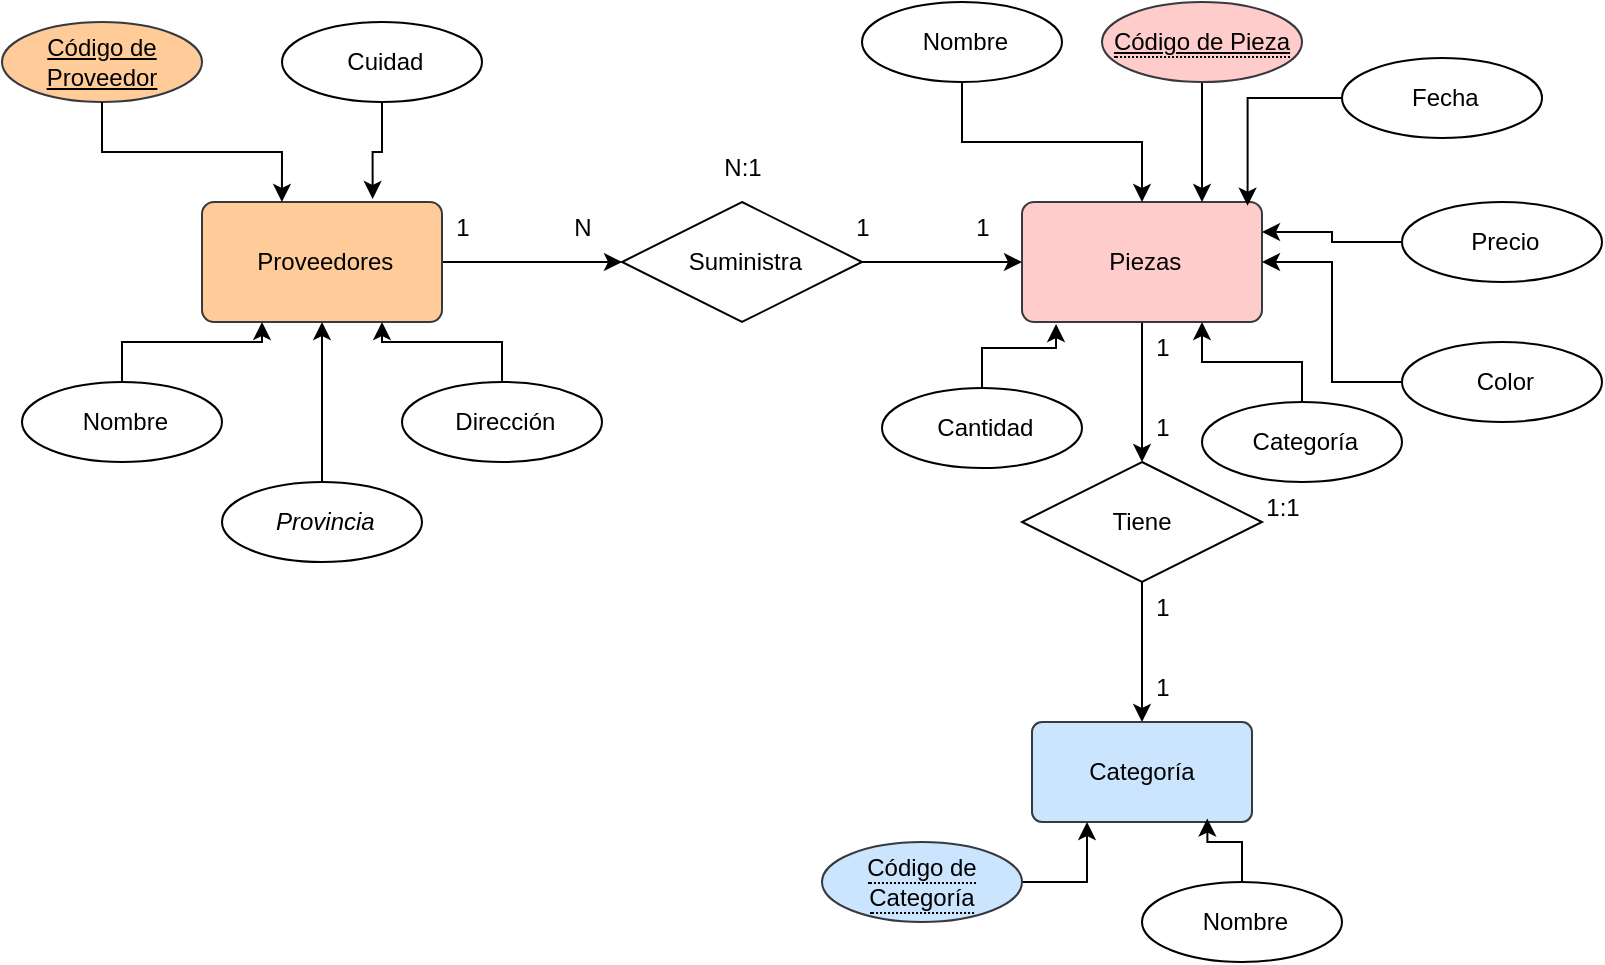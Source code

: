 <mxfile version="22.1.11" type="github">
  <diagram name="Página-1" id="HXscAXebXodow1kUajSK">
    <mxGraphModel dx="887" dy="556" grid="1" gridSize="10" guides="1" tooltips="1" connect="1" arrows="1" fold="1" page="1" pageScale="1" pageWidth="827" pageHeight="1169" math="0" shadow="0">
      <root>
        <mxCell id="0" />
        <mxCell id="1" parent="0" />
        <mxCell id="k9BXR0PYFPTBoP2N4pA_-7" value="" style="edgeStyle=orthogonalEdgeStyle;rounded=0;orthogonalLoop=1;jettySize=auto;html=1;" edge="1" parent="1" source="k9BXR0PYFPTBoP2N4pA_-2" target="k9BXR0PYFPTBoP2N4pA_-4">
          <mxGeometry relative="1" as="geometry" />
        </mxCell>
        <mxCell id="k9BXR0PYFPTBoP2N4pA_-2" value="&amp;nbsp;Proveedores" style="rounded=1;arcSize=10;whiteSpace=wrap;html=1;align=center;fillColor=#ffcc99;strokeColor=#36393d;" vertex="1" parent="1">
          <mxGeometry x="120" y="780" width="120" height="60" as="geometry" />
        </mxCell>
        <mxCell id="k9BXR0PYFPTBoP2N4pA_-9" value="" style="edgeStyle=orthogonalEdgeStyle;rounded=0;orthogonalLoop=1;jettySize=auto;html=1;" edge="1" parent="1" source="k9BXR0PYFPTBoP2N4pA_-3" target="k9BXR0PYFPTBoP2N4pA_-5">
          <mxGeometry relative="1" as="geometry" />
        </mxCell>
        <mxCell id="k9BXR0PYFPTBoP2N4pA_-3" value="&amp;nbsp;Piezas" style="rounded=1;arcSize=10;whiteSpace=wrap;html=1;align=center;fillColor=#ffcccc;strokeColor=#36393d;" vertex="1" parent="1">
          <mxGeometry x="530" y="780" width="120" height="60" as="geometry" />
        </mxCell>
        <mxCell id="k9BXR0PYFPTBoP2N4pA_-8" value="" style="edgeStyle=orthogonalEdgeStyle;rounded=0;orthogonalLoop=1;jettySize=auto;html=1;" edge="1" parent="1" source="k9BXR0PYFPTBoP2N4pA_-4" target="k9BXR0PYFPTBoP2N4pA_-3">
          <mxGeometry relative="1" as="geometry" />
        </mxCell>
        <mxCell id="k9BXR0PYFPTBoP2N4pA_-4" value="&amp;nbsp;Suministra" style="shape=rhombus;perimeter=rhombusPerimeter;whiteSpace=wrap;html=1;align=center;" vertex="1" parent="1">
          <mxGeometry x="330" y="780" width="120" height="60" as="geometry" />
        </mxCell>
        <mxCell id="k9BXR0PYFPTBoP2N4pA_-12" value="" style="edgeStyle=orthogonalEdgeStyle;rounded=0;orthogonalLoop=1;jettySize=auto;html=1;" edge="1" parent="1" source="k9BXR0PYFPTBoP2N4pA_-5" target="k9BXR0PYFPTBoP2N4pA_-6">
          <mxGeometry relative="1" as="geometry" />
        </mxCell>
        <mxCell id="k9BXR0PYFPTBoP2N4pA_-5" value="Tiene" style="shape=rhombus;perimeter=rhombusPerimeter;whiteSpace=wrap;html=1;align=center;" vertex="1" parent="1">
          <mxGeometry x="530" y="910" width="120" height="60" as="geometry" />
        </mxCell>
        <mxCell id="k9BXR0PYFPTBoP2N4pA_-6" value="Categoría" style="rounded=1;arcSize=10;whiteSpace=wrap;html=1;align=center;fillColor=#cce5ff;strokeColor=#36393d;" vertex="1" parent="1">
          <mxGeometry x="535" y="1040" width="110" height="50" as="geometry" />
        </mxCell>
        <mxCell id="k9BXR0PYFPTBoP2N4pA_-13" value="&amp;nbsp;Cuidad" style="ellipse;whiteSpace=wrap;html=1;align=center;" vertex="1" parent="1">
          <mxGeometry x="160" y="690" width="100" height="40" as="geometry" />
        </mxCell>
        <mxCell id="k9BXR0PYFPTBoP2N4pA_-14" value="&lt;u&gt;Código de Proveedor&lt;/u&gt;" style="ellipse;whiteSpace=wrap;html=1;align=center;fillColor=#ffcc99;strokeColor=#36393d;" vertex="1" parent="1">
          <mxGeometry x="20" y="690" width="100" height="40" as="geometry" />
        </mxCell>
        <mxCell id="k9BXR0PYFPTBoP2N4pA_-48" style="edgeStyle=orthogonalEdgeStyle;rounded=0;orthogonalLoop=1;jettySize=auto;html=1;entryX=0.25;entryY=1;entryDx=0;entryDy=0;" edge="1" parent="1" source="k9BXR0PYFPTBoP2N4pA_-15" target="k9BXR0PYFPTBoP2N4pA_-2">
          <mxGeometry relative="1" as="geometry" />
        </mxCell>
        <mxCell id="k9BXR0PYFPTBoP2N4pA_-15" value="&amp;nbsp;Nombre" style="ellipse;whiteSpace=wrap;html=1;align=center;" vertex="1" parent="1">
          <mxGeometry x="30" y="870" width="100" height="40" as="geometry" />
        </mxCell>
        <mxCell id="k9BXR0PYFPTBoP2N4pA_-46" style="edgeStyle=orthogonalEdgeStyle;rounded=0;orthogonalLoop=1;jettySize=auto;html=1;entryX=0.75;entryY=1;entryDx=0;entryDy=0;" edge="1" parent="1" source="k9BXR0PYFPTBoP2N4pA_-16" target="k9BXR0PYFPTBoP2N4pA_-2">
          <mxGeometry relative="1" as="geometry" />
        </mxCell>
        <mxCell id="k9BXR0PYFPTBoP2N4pA_-16" value="&amp;nbsp;Dirección" style="ellipse;whiteSpace=wrap;html=1;align=center;" vertex="1" parent="1">
          <mxGeometry x="220" y="870" width="100" height="40" as="geometry" />
        </mxCell>
        <mxCell id="k9BXR0PYFPTBoP2N4pA_-66" style="edgeStyle=orthogonalEdgeStyle;rounded=0;orthogonalLoop=1;jettySize=auto;html=1;" edge="1" parent="1" source="k9BXR0PYFPTBoP2N4pA_-17" target="k9BXR0PYFPTBoP2N4pA_-3">
          <mxGeometry relative="1" as="geometry" />
        </mxCell>
        <mxCell id="k9BXR0PYFPTBoP2N4pA_-17" value="&amp;nbsp;Nombre" style="ellipse;whiteSpace=wrap;html=1;align=center;" vertex="1" parent="1">
          <mxGeometry x="450" y="680" width="100" height="40" as="geometry" />
        </mxCell>
        <mxCell id="k9BXR0PYFPTBoP2N4pA_-50" style="edgeStyle=orthogonalEdgeStyle;rounded=0;orthogonalLoop=1;jettySize=auto;html=1;entryX=0.75;entryY=0;entryDx=0;entryDy=0;" edge="1" parent="1" source="k9BXR0PYFPTBoP2N4pA_-18" target="k9BXR0PYFPTBoP2N4pA_-3">
          <mxGeometry relative="1" as="geometry" />
        </mxCell>
        <mxCell id="k9BXR0PYFPTBoP2N4pA_-18" value="&lt;span style=&quot;border-bottom: 1px dotted&quot;&gt;&lt;u&gt;Código de Pieza&lt;/u&gt;&lt;/span&gt;" style="ellipse;whiteSpace=wrap;html=1;align=center;fillColor=#ffcccc;strokeColor=#36393d;" vertex="1" parent="1">
          <mxGeometry x="570" y="680" width="100" height="40" as="geometry" />
        </mxCell>
        <mxCell id="k9BXR0PYFPTBoP2N4pA_-19" value="&amp;nbsp;Fecha" style="ellipse;whiteSpace=wrap;html=1;align=center;" vertex="1" parent="1">
          <mxGeometry x="690" y="708" width="100" height="40" as="geometry" />
        </mxCell>
        <mxCell id="k9BXR0PYFPTBoP2N4pA_-68" style="edgeStyle=orthogonalEdgeStyle;rounded=0;orthogonalLoop=1;jettySize=auto;html=1;entryX=1;entryY=0.5;entryDx=0;entryDy=0;" edge="1" parent="1" source="k9BXR0PYFPTBoP2N4pA_-20" target="k9BXR0PYFPTBoP2N4pA_-3">
          <mxGeometry relative="1" as="geometry" />
        </mxCell>
        <mxCell id="k9BXR0PYFPTBoP2N4pA_-20" value="&amp;nbsp;Color" style="ellipse;whiteSpace=wrap;html=1;align=center;" vertex="1" parent="1">
          <mxGeometry x="720" y="850" width="100" height="40" as="geometry" />
        </mxCell>
        <mxCell id="k9BXR0PYFPTBoP2N4pA_-82" style="edgeStyle=orthogonalEdgeStyle;rounded=0;orthogonalLoop=1;jettySize=auto;html=1;entryX=0.25;entryY=1;entryDx=0;entryDy=0;" edge="1" parent="1" source="k9BXR0PYFPTBoP2N4pA_-21" target="k9BXR0PYFPTBoP2N4pA_-6">
          <mxGeometry relative="1" as="geometry" />
        </mxCell>
        <mxCell id="k9BXR0PYFPTBoP2N4pA_-21" value="&lt;span style=&quot;border-bottom: 1px dotted&quot;&gt;Código de Categoría&lt;/span&gt;" style="ellipse;whiteSpace=wrap;html=1;align=center;fillColor=#cce5ff;strokeColor=#36393d;" vertex="1" parent="1">
          <mxGeometry x="430" y="1100" width="100" height="40" as="geometry" />
        </mxCell>
        <mxCell id="k9BXR0PYFPTBoP2N4pA_-22" value="&amp;nbsp;Nombre" style="ellipse;whiteSpace=wrap;html=1;align=center;" vertex="1" parent="1">
          <mxGeometry x="590" y="1120" width="100" height="40" as="geometry" />
        </mxCell>
        <mxCell id="k9BXR0PYFPTBoP2N4pA_-76" style="edgeStyle=orthogonalEdgeStyle;rounded=0;orthogonalLoop=1;jettySize=auto;html=1;entryX=1;entryY=0.25;entryDx=0;entryDy=0;" edge="1" parent="1" source="k9BXR0PYFPTBoP2N4pA_-23" target="k9BXR0PYFPTBoP2N4pA_-3">
          <mxGeometry relative="1" as="geometry" />
        </mxCell>
        <mxCell id="k9BXR0PYFPTBoP2N4pA_-23" value="&amp;nbsp;Precio" style="ellipse;whiteSpace=wrap;html=1;align=center;" vertex="1" parent="1">
          <mxGeometry x="720" y="780" width="100" height="40" as="geometry" />
        </mxCell>
        <mxCell id="k9BXR0PYFPTBoP2N4pA_-47" style="edgeStyle=orthogonalEdgeStyle;rounded=0;orthogonalLoop=1;jettySize=auto;html=1;entryX=0.5;entryY=1;entryDx=0;entryDy=0;" edge="1" parent="1" source="k9BXR0PYFPTBoP2N4pA_-24" target="k9BXR0PYFPTBoP2N4pA_-2">
          <mxGeometry relative="1" as="geometry" />
        </mxCell>
        <mxCell id="k9BXR0PYFPTBoP2N4pA_-24" value="&lt;i&gt;&amp;nbsp;Provincia&lt;/i&gt;" style="ellipse;whiteSpace=wrap;html=1;align=center;" vertex="1" parent="1">
          <mxGeometry x="130" y="920" width="100" height="40" as="geometry" />
        </mxCell>
        <mxCell id="k9BXR0PYFPTBoP2N4pA_-25" value="&amp;nbsp;Cantidad" style="ellipse;whiteSpace=wrap;html=1;align=center;" vertex="1" parent="1">
          <mxGeometry x="460" y="873" width="100" height="40" as="geometry" />
        </mxCell>
        <mxCell id="k9BXR0PYFPTBoP2N4pA_-59" style="edgeStyle=orthogonalEdgeStyle;rounded=0;orthogonalLoop=1;jettySize=auto;html=1;entryX=0.75;entryY=1;entryDx=0;entryDy=0;" edge="1" parent="1" source="k9BXR0PYFPTBoP2N4pA_-27" target="k9BXR0PYFPTBoP2N4pA_-3">
          <mxGeometry relative="1" as="geometry" />
        </mxCell>
        <mxCell id="k9BXR0PYFPTBoP2N4pA_-27" value="&amp;nbsp;Categoría" style="ellipse;whiteSpace=wrap;html=1;align=center;" vertex="1" parent="1">
          <mxGeometry x="620" y="880" width="100" height="40" as="geometry" />
        </mxCell>
        <mxCell id="k9BXR0PYFPTBoP2N4pA_-28" value="1" style="text;html=1;align=center;verticalAlign=middle;resizable=0;points=[];autosize=1;strokeColor=none;fillColor=none;" vertex="1" parent="1">
          <mxGeometry x="235" y="778" width="30" height="30" as="geometry" />
        </mxCell>
        <mxCell id="k9BXR0PYFPTBoP2N4pA_-29" value="N" style="text;html=1;align=center;verticalAlign=middle;resizable=0;points=[];autosize=1;strokeColor=none;fillColor=none;" vertex="1" parent="1">
          <mxGeometry x="295" y="778" width="30" height="30" as="geometry" />
        </mxCell>
        <mxCell id="k9BXR0PYFPTBoP2N4pA_-30" value="1" style="text;html=1;align=center;verticalAlign=middle;resizable=0;points=[];autosize=1;strokeColor=none;fillColor=none;" vertex="1" parent="1">
          <mxGeometry x="495" y="778" width="30" height="30" as="geometry" />
        </mxCell>
        <mxCell id="k9BXR0PYFPTBoP2N4pA_-32" value="1" style="text;html=1;align=center;verticalAlign=middle;resizable=0;points=[];autosize=1;strokeColor=none;fillColor=none;" vertex="1" parent="1">
          <mxGeometry x="435" y="778" width="30" height="30" as="geometry" />
        </mxCell>
        <mxCell id="k9BXR0PYFPTBoP2N4pA_-33" value="N:1" style="text;html=1;align=center;verticalAlign=middle;resizable=0;points=[];autosize=1;strokeColor=none;fillColor=none;" vertex="1" parent="1">
          <mxGeometry x="370" y="748" width="40" height="30" as="geometry" />
        </mxCell>
        <mxCell id="k9BXR0PYFPTBoP2N4pA_-34" value="1" style="text;html=1;align=center;verticalAlign=middle;resizable=0;points=[];autosize=1;strokeColor=none;fillColor=none;" vertex="1" parent="1">
          <mxGeometry x="585" y="838" width="30" height="30" as="geometry" />
        </mxCell>
        <mxCell id="k9BXR0PYFPTBoP2N4pA_-37" value="1" style="text;html=1;align=center;verticalAlign=middle;resizable=0;points=[];autosize=1;strokeColor=none;fillColor=none;" vertex="1" parent="1">
          <mxGeometry x="585" y="968" width="30" height="30" as="geometry" />
        </mxCell>
        <mxCell id="k9BXR0PYFPTBoP2N4pA_-39" value="1" style="text;html=1;align=center;verticalAlign=middle;resizable=0;points=[];autosize=1;strokeColor=none;fillColor=none;" vertex="1" parent="1">
          <mxGeometry x="585" y="1008" width="30" height="30" as="geometry" />
        </mxCell>
        <mxCell id="k9BXR0PYFPTBoP2N4pA_-41" value="1" style="text;html=1;align=center;verticalAlign=middle;resizable=0;points=[];autosize=1;strokeColor=none;fillColor=none;" vertex="1" parent="1">
          <mxGeometry x="585" y="878" width="30" height="30" as="geometry" />
        </mxCell>
        <mxCell id="k9BXR0PYFPTBoP2N4pA_-42" value="1:1" style="text;html=1;align=center;verticalAlign=middle;resizable=0;points=[];autosize=1;strokeColor=none;fillColor=none;" vertex="1" parent="1">
          <mxGeometry x="640" y="918" width="40" height="30" as="geometry" />
        </mxCell>
        <mxCell id="k9BXR0PYFPTBoP2N4pA_-44" style="edgeStyle=orthogonalEdgeStyle;rounded=0;orthogonalLoop=1;jettySize=auto;html=1;entryX=0.711;entryY=-0.025;entryDx=0;entryDy=0;entryPerimeter=0;" edge="1" parent="1" source="k9BXR0PYFPTBoP2N4pA_-13" target="k9BXR0PYFPTBoP2N4pA_-2">
          <mxGeometry relative="1" as="geometry" />
        </mxCell>
        <mxCell id="k9BXR0PYFPTBoP2N4pA_-45" style="edgeStyle=orthogonalEdgeStyle;rounded=0;orthogonalLoop=1;jettySize=auto;html=1;entryX=0.333;entryY=0;entryDx=0;entryDy=0;entryPerimeter=0;" edge="1" parent="1" source="k9BXR0PYFPTBoP2N4pA_-14" target="k9BXR0PYFPTBoP2N4pA_-2">
          <mxGeometry relative="1" as="geometry" />
        </mxCell>
        <mxCell id="k9BXR0PYFPTBoP2N4pA_-56" style="edgeStyle=orthogonalEdgeStyle;rounded=0;orthogonalLoop=1;jettySize=auto;html=1;entryX=0.142;entryY=1.017;entryDx=0;entryDy=0;entryPerimeter=0;" edge="1" parent="1" source="k9BXR0PYFPTBoP2N4pA_-25" target="k9BXR0PYFPTBoP2N4pA_-3">
          <mxGeometry relative="1" as="geometry" />
        </mxCell>
        <mxCell id="k9BXR0PYFPTBoP2N4pA_-69" style="edgeStyle=orthogonalEdgeStyle;rounded=0;orthogonalLoop=1;jettySize=auto;html=1;entryX=0.94;entryY=0.031;entryDx=0;entryDy=0;entryPerimeter=0;" edge="1" parent="1" source="k9BXR0PYFPTBoP2N4pA_-19" target="k9BXR0PYFPTBoP2N4pA_-3">
          <mxGeometry relative="1" as="geometry" />
        </mxCell>
        <mxCell id="k9BXR0PYFPTBoP2N4pA_-83" style="edgeStyle=orthogonalEdgeStyle;rounded=0;orthogonalLoop=1;jettySize=auto;html=1;entryX=0.797;entryY=0.966;entryDx=0;entryDy=0;entryPerimeter=0;" edge="1" parent="1" source="k9BXR0PYFPTBoP2N4pA_-22" target="k9BXR0PYFPTBoP2N4pA_-6">
          <mxGeometry relative="1" as="geometry" />
        </mxCell>
      </root>
    </mxGraphModel>
  </diagram>
</mxfile>
